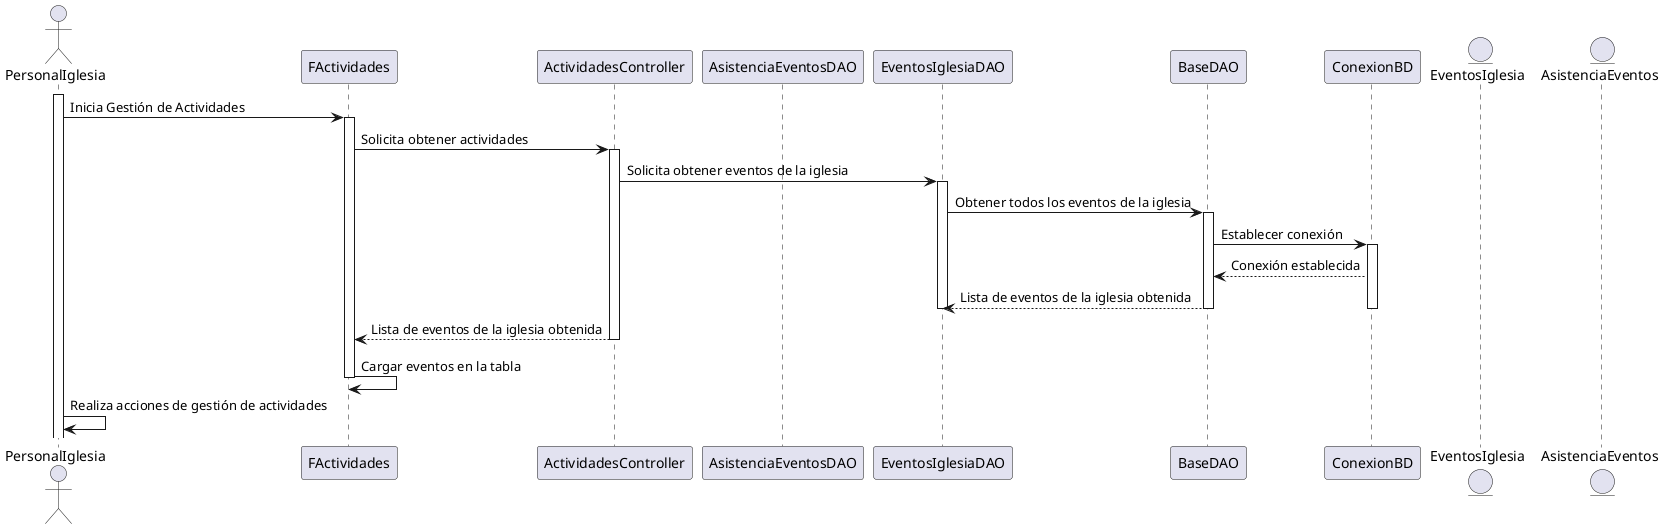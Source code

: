 @startuml

actor PersonalIglesia

participant "FActividades" as factividades
participant "ActividadesController" as ctractividades
participant "AsistenciaEventosDAO" as daoasistenciaev
participant "EventosIglesiaDAO" as daoeventoigle
participant "BaseDAO" as daobase
participant "ConexionBD" as bdconexion
entity "EventosIglesia" as eviglesia
entity "AsistenciaEventos" as asisevento

activate PersonalIglesia

PersonalIglesia -> factividades: Inicia Gestión de Actividades

activate factividades
factividades -> ctractividades: Solicita obtener actividades
activate ctractividades
ctractividades -> daoeventoigle: Solicita obtener eventos de la iglesia
activate daoeventoigle
daoeventoigle -> daobase: Obtener todos los eventos de la iglesia
activate daobase
daobase -> bdconexion: Establecer conexión
activate bdconexion
bdconexion --> daobase: Conexión establecida
daobase --> daoeventoigle: Lista de eventos de la iglesia obtenida
deactivate bdconexion
deactivate daobase
deactivate daoeventoigle
ctractividades --> factividades: Lista de eventos de la iglesia obtenida
deactivate ctractividades
factividades -> factividades: Cargar eventos en la tabla
deactivate factividades

PersonalIglesia -> PersonalIglesia: Realiza acciones de gestión de actividades

@enduml
